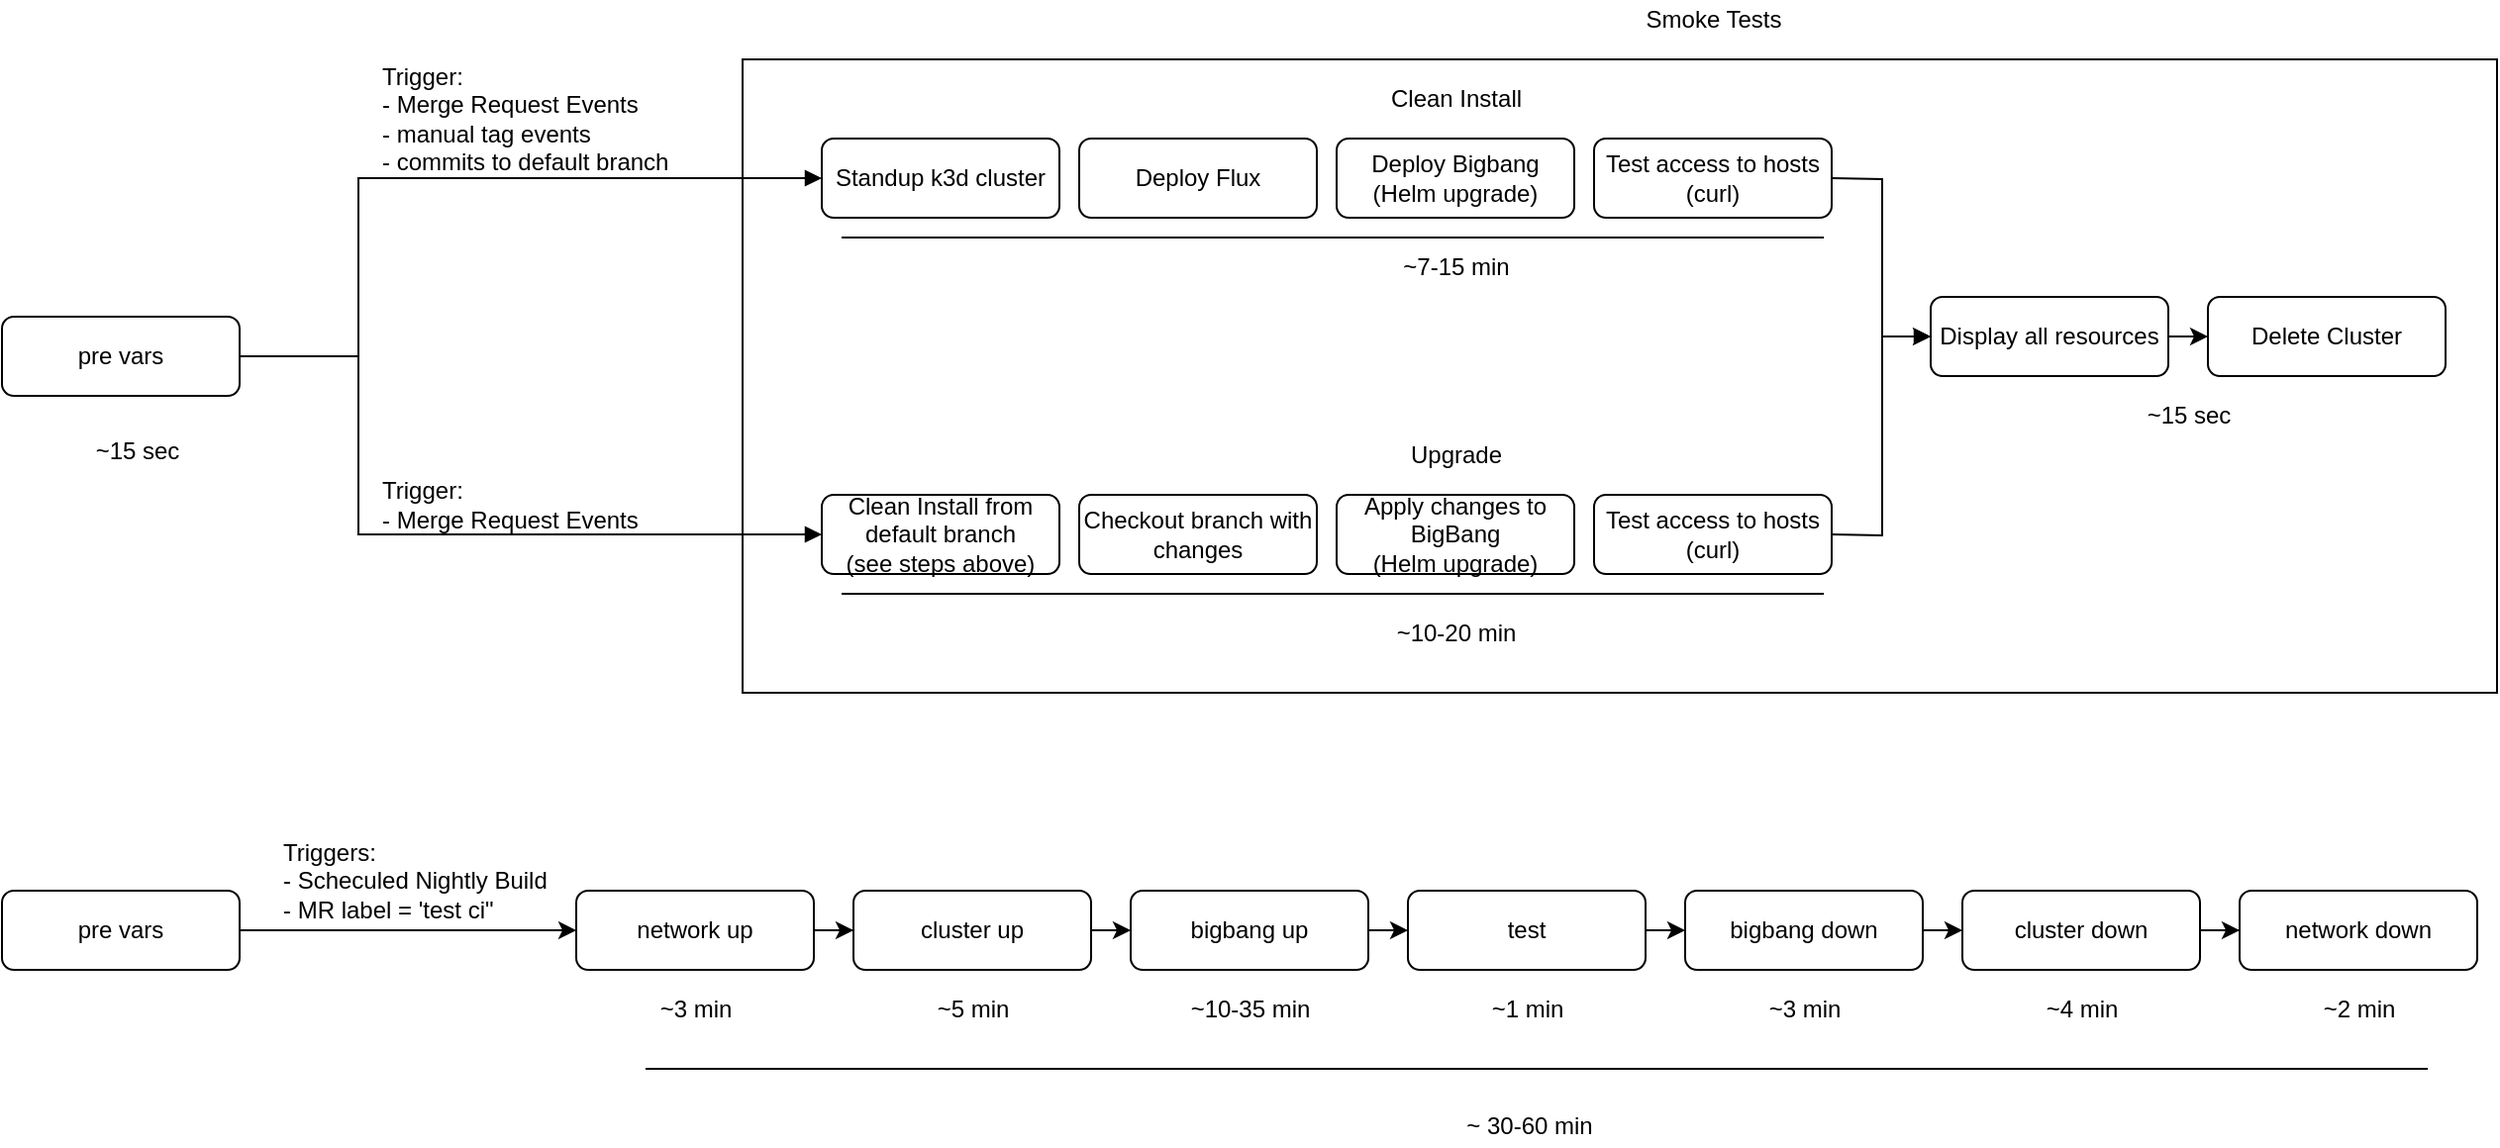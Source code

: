 <mxfile version="12.9.9" type="device" pages="2"><diagram id="C5RBs43oDa-KdzZeNtuy" name="BB pipelines"><mxGraphModel dx="1702" dy="1194" grid="1" gridSize="10" guides="1" tooltips="1" connect="1" arrows="1" fold="1" page="1" pageScale="1" pageWidth="827" pageHeight="1169" math="0" shadow="0"><root><mxCell id="WIyWlLk6GJQsqaUBKTNV-0"/><mxCell id="WIyWlLk6GJQsqaUBKTNV-1" parent="WIyWlLk6GJQsqaUBKTNV-0"/><mxCell id="q4ikvxy19cz3KCJeKP3J-23" style="edgeStyle=orthogonalEdgeStyle;rounded=0;orthogonalLoop=1;jettySize=auto;html=1;exitX=1;exitY=0.5;exitDx=0;exitDy=0;entryX=0;entryY=0.5;entryDx=0;entryDy=0;" edge="1" parent="WIyWlLk6GJQsqaUBKTNV-1" target="q4ikvxy19cz3KCJeKP3J-19"><mxGeometry relative="1" as="geometry"><mxPoint x="964" y="320" as="sourcePoint"/></mxGeometry></mxCell><mxCell id="q4ikvxy19cz3KCJeKP3J-0" value="" style="rounded=0;whiteSpace=wrap;html=1;gradientColor=#ffffff;fillColor=none;" vertex="1" parent="WIyWlLk6GJQsqaUBKTNV-1"><mxGeometry x="414" y="80" width="886" height="320" as="geometry"/></mxCell><mxCell id="q4ikvxy19cz3KCJeKP3J-75" style="edgeStyle=orthogonalEdgeStyle;rounded=0;orthogonalLoop=1;jettySize=auto;html=1;entryX=0;entryY=0.5;entryDx=0;entryDy=0;endArrow=block;endFill=1;" edge="1" parent="WIyWlLk6GJQsqaUBKTNV-1" target="WIyWlLk6GJQsqaUBKTNV-7"><mxGeometry relative="1" as="geometry"><mxPoint x="160" y="230" as="sourcePoint"/><Array as="points"><mxPoint x="220" y="230"/><mxPoint x="220" y="140"/></Array></mxGeometry></mxCell><mxCell id="q4ikvxy19cz3KCJeKP3J-76" style="edgeStyle=orthogonalEdgeStyle;rounded=0;orthogonalLoop=1;jettySize=auto;html=1;exitX=1;exitY=0.5;exitDx=0;exitDy=0;entryX=0;entryY=0.5;entryDx=0;entryDy=0;endArrow=block;endFill=1;" edge="1" parent="WIyWlLk6GJQsqaUBKTNV-1" source="WIyWlLk6GJQsqaUBKTNV-3" target="q4ikvxy19cz3KCJeKP3J-10"><mxGeometry relative="1" as="geometry"><Array as="points"><mxPoint x="220" y="230"/><mxPoint x="220" y="320"/></Array></mxGeometry></mxCell><mxCell id="WIyWlLk6GJQsqaUBKTNV-3" value="pre vars" style="rounded=1;whiteSpace=wrap;html=1;fontSize=12;glass=0;strokeWidth=1;shadow=0;" parent="WIyWlLk6GJQsqaUBKTNV-1" vertex="1"><mxGeometry x="40" y="210" width="120" height="40" as="geometry"/></mxCell><mxCell id="WIyWlLk6GJQsqaUBKTNV-7" value="Standup k3d cluster" style="rounded=1;whiteSpace=wrap;html=1;fontSize=12;glass=0;strokeWidth=1;shadow=0;" parent="WIyWlLk6GJQsqaUBKTNV-1" vertex="1"><mxGeometry x="454" y="120" width="120" height="40" as="geometry"/></mxCell><mxCell id="q4ikvxy19cz3KCJeKP3J-1" value="Clean Install" style="text;html=1;align=center;verticalAlign=middle;resizable=0;points=[];autosize=1;" vertex="1" parent="WIyWlLk6GJQsqaUBKTNV-1"><mxGeometry x="734" y="90" width="80" height="20" as="geometry"/></mxCell><mxCell id="q4ikvxy19cz3KCJeKP3J-2" value="Deploy Flux" style="rounded=1;whiteSpace=wrap;html=1;fontSize=12;glass=0;strokeWidth=1;shadow=0;" vertex="1" parent="WIyWlLk6GJQsqaUBKTNV-1"><mxGeometry x="584" y="120" width="120" height="40" as="geometry"/></mxCell><mxCell id="q4ikvxy19cz3KCJeKP3J-3" value="Deploy Bigbang&lt;br&gt;(Helm upgrade)" style="rounded=1;whiteSpace=wrap;html=1;fontSize=12;glass=0;strokeWidth=1;shadow=0;" vertex="1" parent="WIyWlLk6GJQsqaUBKTNV-1"><mxGeometry x="714" y="120" width="120" height="40" as="geometry"/></mxCell><mxCell id="q4ikvxy19cz3KCJeKP3J-4" value="Test access to hosts (curl)" style="rounded=1;whiteSpace=wrap;html=1;fontSize=12;glass=0;strokeWidth=1;shadow=0;" vertex="1" parent="WIyWlLk6GJQsqaUBKTNV-1"><mxGeometry x="844" y="120" width="120" height="40" as="geometry"/></mxCell><mxCell id="q4ikvxy19cz3KCJeKP3J-74" style="edgeStyle=orthogonalEdgeStyle;rounded=0;orthogonalLoop=1;jettySize=auto;html=1;exitX=1;exitY=0.5;exitDx=0;exitDy=0;entryX=0;entryY=0.5;entryDx=0;entryDy=0;endArrow=block;endFill=1;" edge="1" parent="WIyWlLk6GJQsqaUBKTNV-1" target="q4ikvxy19cz3KCJeKP3J-19"><mxGeometry relative="1" as="geometry"><mxPoint x="964" y="140" as="sourcePoint"/></mxGeometry></mxCell><mxCell id="q4ikvxy19cz3KCJeKP3J-10" value="Clean Install from default branch &lt;br&gt;(see steps above)" style="rounded=1;whiteSpace=wrap;html=1;fontSize=12;glass=0;strokeWidth=1;shadow=0;" vertex="1" parent="WIyWlLk6GJQsqaUBKTNV-1"><mxGeometry x="454" y="300" width="120" height="40" as="geometry"/></mxCell><mxCell id="q4ikvxy19cz3KCJeKP3J-11" value="Upgrade" style="text;html=1;align=center;verticalAlign=middle;resizable=0;points=[];autosize=1;" vertex="1" parent="WIyWlLk6GJQsqaUBKTNV-1"><mxGeometry x="744" y="270" width="60" height="20" as="geometry"/></mxCell><mxCell id="q4ikvxy19cz3KCJeKP3J-12" value="Checkout branch with changes" style="rounded=1;whiteSpace=wrap;html=1;fontSize=12;glass=0;strokeWidth=1;shadow=0;" vertex="1" parent="WIyWlLk6GJQsqaUBKTNV-1"><mxGeometry x="584" y="300" width="120" height="40" as="geometry"/></mxCell><mxCell id="q4ikvxy19cz3KCJeKP3J-13" value="Apply changes to BigBang&lt;br&gt;(Helm upgrade)" style="rounded=1;whiteSpace=wrap;html=1;fontSize=12;glass=0;strokeWidth=1;shadow=0;" vertex="1" parent="WIyWlLk6GJQsqaUBKTNV-1"><mxGeometry x="714" y="300" width="120" height="40" as="geometry"/></mxCell><mxCell id="q4ikvxy19cz3KCJeKP3J-14" value="Test access to hosts (curl)" style="rounded=1;whiteSpace=wrap;html=1;fontSize=12;glass=0;strokeWidth=1;shadow=0;" vertex="1" parent="WIyWlLk6GJQsqaUBKTNV-1"><mxGeometry x="844" y="300" width="120" height="40" as="geometry"/></mxCell><mxCell id="q4ikvxy19cz3KCJeKP3J-70" style="edgeStyle=orthogonalEdgeStyle;rounded=0;orthogonalLoop=1;jettySize=auto;html=1;exitX=1;exitY=0.5;exitDx=0;exitDy=0;entryX=0;entryY=0.5;entryDx=0;entryDy=0;" edge="1" parent="WIyWlLk6GJQsqaUBKTNV-1" source="q4ikvxy19cz3KCJeKP3J-19" target="q4ikvxy19cz3KCJeKP3J-20"><mxGeometry relative="1" as="geometry"/></mxCell><mxCell id="q4ikvxy19cz3KCJeKP3J-19" value="Display all resources" style="rounded=1;whiteSpace=wrap;html=1;fontSize=12;glass=0;strokeWidth=1;shadow=0;" vertex="1" parent="WIyWlLk6GJQsqaUBKTNV-1"><mxGeometry x="1014" y="200" width="120" height="40" as="geometry"/></mxCell><mxCell id="q4ikvxy19cz3KCJeKP3J-20" value="Delete Cluster" style="rounded=1;whiteSpace=wrap;html=1;fontSize=12;glass=0;strokeWidth=1;shadow=0;" vertex="1" parent="WIyWlLk6GJQsqaUBKTNV-1"><mxGeometry x="1154" y="200" width="120" height="40" as="geometry"/></mxCell><mxCell id="q4ikvxy19cz3KCJeKP3J-49" style="edgeStyle=orthogonalEdgeStyle;rounded=0;orthogonalLoop=1;jettySize=auto;html=1;entryX=0;entryY=0.5;entryDx=0;entryDy=0;" edge="1" parent="WIyWlLk6GJQsqaUBKTNV-1" source="q4ikvxy19cz3KCJeKP3J-28" target="q4ikvxy19cz3KCJeKP3J-31"><mxGeometry relative="1" as="geometry"/></mxCell><mxCell id="q4ikvxy19cz3KCJeKP3J-28" value="pre vars" style="rounded=1;whiteSpace=wrap;html=1;fontSize=12;glass=0;strokeWidth=1;shadow=0;" vertex="1" parent="WIyWlLk6GJQsqaUBKTNV-1"><mxGeometry x="40" y="500" width="120" height="40" as="geometry"/></mxCell><mxCell id="q4ikvxy19cz3KCJeKP3J-68" style="edgeStyle=orthogonalEdgeStyle;rounded=0;orthogonalLoop=1;jettySize=auto;html=1;entryX=0;entryY=0.5;entryDx=0;entryDy=0;" edge="1" parent="WIyWlLk6GJQsqaUBKTNV-1" source="q4ikvxy19cz3KCJeKP3J-31" target="q4ikvxy19cz3KCJeKP3J-33"><mxGeometry relative="1" as="geometry"/></mxCell><mxCell id="q4ikvxy19cz3KCJeKP3J-31" value="network up" style="rounded=1;whiteSpace=wrap;html=1;fontSize=12;glass=0;strokeWidth=1;shadow=0;" vertex="1" parent="WIyWlLk6GJQsqaUBKTNV-1"><mxGeometry x="330" y="500" width="120" height="40" as="geometry"/></mxCell><mxCell id="q4ikvxy19cz3KCJeKP3J-63" style="edgeStyle=orthogonalEdgeStyle;rounded=0;orthogonalLoop=1;jettySize=auto;html=1;exitX=1;exitY=0.5;exitDx=0;exitDy=0;entryX=0;entryY=0.5;entryDx=0;entryDy=0;" edge="1" parent="WIyWlLk6GJQsqaUBKTNV-1" source="q4ikvxy19cz3KCJeKP3J-33" target="q4ikvxy19cz3KCJeKP3J-34"><mxGeometry relative="1" as="geometry"/></mxCell><mxCell id="q4ikvxy19cz3KCJeKP3J-33" value="cluster up" style="rounded=1;whiteSpace=wrap;html=1;fontSize=12;glass=0;strokeWidth=1;shadow=0;" vertex="1" parent="WIyWlLk6GJQsqaUBKTNV-1"><mxGeometry x="470" y="500" width="120" height="40" as="geometry"/></mxCell><mxCell id="q4ikvxy19cz3KCJeKP3J-64" style="edgeStyle=orthogonalEdgeStyle;rounded=0;orthogonalLoop=1;jettySize=auto;html=1;exitX=1;exitY=0.5;exitDx=0;exitDy=0;entryX=0;entryY=0.5;entryDx=0;entryDy=0;" edge="1" parent="WIyWlLk6GJQsqaUBKTNV-1" source="q4ikvxy19cz3KCJeKP3J-34" target="q4ikvxy19cz3KCJeKP3J-35"><mxGeometry relative="1" as="geometry"/></mxCell><mxCell id="q4ikvxy19cz3KCJeKP3J-34" value="bigbang up" style="rounded=1;whiteSpace=wrap;html=1;fontSize=12;glass=0;strokeWidth=1;shadow=0;" vertex="1" parent="WIyWlLk6GJQsqaUBKTNV-1"><mxGeometry x="610" y="500" width="120" height="40" as="geometry"/></mxCell><mxCell id="q4ikvxy19cz3KCJeKP3J-69" style="edgeStyle=orthogonalEdgeStyle;rounded=0;orthogonalLoop=1;jettySize=auto;html=1;exitX=1;exitY=0.5;exitDx=0;exitDy=0;entryX=0;entryY=0.5;entryDx=0;entryDy=0;" edge="1" parent="WIyWlLk6GJQsqaUBKTNV-1" source="q4ikvxy19cz3KCJeKP3J-35" target="q4ikvxy19cz3KCJeKP3J-36"><mxGeometry relative="1" as="geometry"/></mxCell><mxCell id="q4ikvxy19cz3KCJeKP3J-35" value="test" style="rounded=1;whiteSpace=wrap;html=1;fontSize=12;glass=0;strokeWidth=1;shadow=0;" vertex="1" parent="WIyWlLk6GJQsqaUBKTNV-1"><mxGeometry x="750" y="500" width="120" height="40" as="geometry"/></mxCell><mxCell id="q4ikvxy19cz3KCJeKP3J-66" style="edgeStyle=orthogonalEdgeStyle;rounded=0;orthogonalLoop=1;jettySize=auto;html=1;exitX=1;exitY=0.5;exitDx=0;exitDy=0;entryX=0;entryY=0.5;entryDx=0;entryDy=0;" edge="1" parent="WIyWlLk6GJQsqaUBKTNV-1" source="q4ikvxy19cz3KCJeKP3J-36" target="q4ikvxy19cz3KCJeKP3J-38"><mxGeometry relative="1" as="geometry"/></mxCell><mxCell id="q4ikvxy19cz3KCJeKP3J-36" value="bigbang down" style="rounded=1;whiteSpace=wrap;html=1;fontSize=12;glass=0;strokeWidth=1;shadow=0;" vertex="1" parent="WIyWlLk6GJQsqaUBKTNV-1"><mxGeometry x="890" y="500" width="120" height="40" as="geometry"/></mxCell><mxCell id="q4ikvxy19cz3KCJeKP3J-67" style="edgeStyle=orthogonalEdgeStyle;rounded=0;orthogonalLoop=1;jettySize=auto;html=1;exitX=1;exitY=0.5;exitDx=0;exitDy=0;" edge="1" parent="WIyWlLk6GJQsqaUBKTNV-1" source="q4ikvxy19cz3KCJeKP3J-38" target="q4ikvxy19cz3KCJeKP3J-39"><mxGeometry relative="1" as="geometry"/></mxCell><mxCell id="q4ikvxy19cz3KCJeKP3J-38" value="cluster down" style="rounded=1;whiteSpace=wrap;html=1;fontSize=12;glass=0;strokeWidth=1;shadow=0;" vertex="1" parent="WIyWlLk6GJQsqaUBKTNV-1"><mxGeometry x="1030" y="500" width="120" height="40" as="geometry"/></mxCell><mxCell id="q4ikvxy19cz3KCJeKP3J-39" value="network down" style="rounded=1;whiteSpace=wrap;html=1;fontSize=12;glass=0;strokeWidth=1;shadow=0;" vertex="1" parent="WIyWlLk6GJQsqaUBKTNV-1"><mxGeometry x="1170" y="500" width="120" height="40" as="geometry"/></mxCell><mxCell id="q4ikvxy19cz3KCJeKP3J-40" value="~15 sec" style="text;html=1;align=center;verticalAlign=middle;resizable=0;points=[];autosize=1;" vertex="1" parent="WIyWlLk6GJQsqaUBKTNV-1"><mxGeometry x="78" y="268" width="60" height="20" as="geometry"/></mxCell><mxCell id="q4ikvxy19cz3KCJeKP3J-41" value="~7-15 min" style="text;html=1;align=center;verticalAlign=middle;resizable=0;points=[];autosize=1;" vertex="1" parent="WIyWlLk6GJQsqaUBKTNV-1"><mxGeometry x="739" y="175" width="70" height="20" as="geometry"/></mxCell><mxCell id="q4ikvxy19cz3KCJeKP3J-44" value="~10-20 min" style="text;html=1;align=center;verticalAlign=middle;resizable=0;points=[];autosize=1;" vertex="1" parent="WIyWlLk6GJQsqaUBKTNV-1"><mxGeometry x="734" y="360" width="80" height="20" as="geometry"/></mxCell><mxCell id="q4ikvxy19cz3KCJeKP3J-45" value="~15 sec" style="text;html=1;align=center;verticalAlign=middle;resizable=0;points=[];autosize=1;" vertex="1" parent="WIyWlLk6GJQsqaUBKTNV-1"><mxGeometry x="1114" y="250" width="60" height="20" as="geometry"/></mxCell><mxCell id="q4ikvxy19cz3KCJeKP3J-50" value="Triggers:&lt;br&gt;- Scheculed Nightly Build&lt;br&gt;- MR label = 'test ci&quot;" style="text;html=1;align=left;verticalAlign=middle;resizable=0;points=[];autosize=1;" vertex="1" parent="WIyWlLk6GJQsqaUBKTNV-1"><mxGeometry x="180" y="470" width="150" height="50" as="geometry"/></mxCell><mxCell id="q4ikvxy19cz3KCJeKP3J-51" value="~3 min" style="text;html=1;align=center;verticalAlign=middle;resizable=0;points=[];autosize=1;" vertex="1" parent="WIyWlLk6GJQsqaUBKTNV-1"><mxGeometry x="365" y="550" width="50" height="20" as="geometry"/></mxCell><mxCell id="q4ikvxy19cz3KCJeKP3J-52" value="~5 min" style="text;html=1;align=center;verticalAlign=middle;resizable=0;points=[];autosize=1;" vertex="1" parent="WIyWlLk6GJQsqaUBKTNV-1"><mxGeometry x="505" y="550" width="50" height="20" as="geometry"/></mxCell><mxCell id="q4ikvxy19cz3KCJeKP3J-53" value="~10-35 min" style="text;html=1;align=center;verticalAlign=middle;resizable=0;points=[];autosize=1;" vertex="1" parent="WIyWlLk6GJQsqaUBKTNV-1"><mxGeometry x="630" y="550" width="80" height="20" as="geometry"/></mxCell><mxCell id="q4ikvxy19cz3KCJeKP3J-54" value="~1 min" style="text;html=1;align=center;verticalAlign=middle;resizable=0;points=[];autosize=1;" vertex="1" parent="WIyWlLk6GJQsqaUBKTNV-1"><mxGeometry x="785" y="550" width="50" height="20" as="geometry"/></mxCell><mxCell id="q4ikvxy19cz3KCJeKP3J-55" value="~3 min" style="text;html=1;align=center;verticalAlign=middle;resizable=0;points=[];autosize=1;" vertex="1" parent="WIyWlLk6GJQsqaUBKTNV-1"><mxGeometry x="925" y="550" width="50" height="20" as="geometry"/></mxCell><mxCell id="q4ikvxy19cz3KCJeKP3J-56" value="~4 min" style="text;html=1;align=center;verticalAlign=middle;resizable=0;points=[];autosize=1;" vertex="1" parent="WIyWlLk6GJQsqaUBKTNV-1"><mxGeometry x="1065" y="550" width="50" height="20" as="geometry"/></mxCell><mxCell id="q4ikvxy19cz3KCJeKP3J-57" value="~2 min" style="text;html=1;align=center;verticalAlign=middle;resizable=0;points=[];autosize=1;" vertex="1" parent="WIyWlLk6GJQsqaUBKTNV-1"><mxGeometry x="1205" y="550" width="50" height="20" as="geometry"/></mxCell><mxCell id="q4ikvxy19cz3KCJeKP3J-58" value="" style="endArrow=none;html=1;" edge="1" parent="WIyWlLk6GJQsqaUBKTNV-1"><mxGeometry width="50" height="50" relative="1" as="geometry"><mxPoint x="365" y="590" as="sourcePoint"/><mxPoint x="1265" y="590" as="targetPoint"/></mxGeometry></mxCell><mxCell id="q4ikvxy19cz3KCJeKP3J-59" value="~ 30-60 min" style="text;html=1;align=center;verticalAlign=middle;resizable=0;points=[];autosize=1;" vertex="1" parent="WIyWlLk6GJQsqaUBKTNV-1"><mxGeometry x="771" y="609" width="80" height="20" as="geometry"/></mxCell><mxCell id="q4ikvxy19cz3KCJeKP3J-71" value="" style="endArrow=none;html=1;" edge="1" parent="WIyWlLk6GJQsqaUBKTNV-1"><mxGeometry width="50" height="50" relative="1" as="geometry"><mxPoint x="464" y="170" as="sourcePoint"/><mxPoint x="960" y="170" as="targetPoint"/></mxGeometry></mxCell><mxCell id="q4ikvxy19cz3KCJeKP3J-72" value="" style="endArrow=none;html=1;" edge="1" parent="WIyWlLk6GJQsqaUBKTNV-1"><mxGeometry width="50" height="50" relative="1" as="geometry"><mxPoint x="464" y="350" as="sourcePoint"/><mxPoint x="960" y="350" as="targetPoint"/></mxGeometry></mxCell><mxCell id="q4ikvxy19cz3KCJeKP3J-73" value="Smoke Tests" style="text;html=1;align=center;verticalAlign=middle;resizable=0;points=[];autosize=1;" vertex="1" parent="WIyWlLk6GJQsqaUBKTNV-1"><mxGeometry x="864" y="50" width="80" height="20" as="geometry"/></mxCell><mxCell id="DglWMqC5JLds7FRCfuj--0" value="Trigger: &lt;br&gt;&lt;div&gt;&lt;span&gt;- Merge Request Events&lt;/span&gt;&lt;/div&gt;&lt;div&gt;&lt;span&gt;- manual tag events&lt;/span&gt;&lt;/div&gt;&lt;div&gt;&lt;span&gt;- commits to default branch&lt;/span&gt;&lt;/div&gt;" style="text;html=1;align=left;verticalAlign=middle;resizable=0;points=[];autosize=1;" vertex="1" parent="WIyWlLk6GJQsqaUBKTNV-1"><mxGeometry x="230" y="80" width="160" height="60" as="geometry"/></mxCell><mxCell id="Ylvqfj3AuBN2sV6beOVB-0" value="Trigger: &lt;br&gt;&lt;div&gt;&lt;span&gt;- Merge Request Events&lt;/span&gt;&lt;/div&gt;" style="text;html=1;align=left;verticalAlign=middle;resizable=0;points=[];autosize=1;" vertex="1" parent="WIyWlLk6GJQsqaUBKTNV-1"><mxGeometry x="230" y="290" width="140" height="30" as="geometry"/></mxCell></root></mxGraphModel></diagram><diagram id="7LAne4oA9n-VVIV32Hwe" name="Package pipeline"><mxGraphModel dx="1475" dy="1035" grid="1" gridSize="10" guides="1" tooltips="1" connect="1" arrows="1" fold="1" page="1" pageScale="1" pageWidth="850" pageHeight="1100" math="0" shadow="0"><root><mxCell id="Q0t33aY28oETawUWiqpC-0"/><mxCell id="Q0t33aY28oETawUWiqpC-1" parent="Q0t33aY28oETawUWiqpC-0"/><mxCell id="2Pqz9M0yyAJN01-8azh8-0" value="configuration validation" style="rounded=1;whiteSpace=wrap;html=1;fontSize=12;glass=0;strokeWidth=1;shadow=0;" vertex="1" parent="Q0t33aY28oETawUWiqpC-1"><mxGeometry x="40" y="385" width="120" height="40" as="geometry"/></mxCell><mxCell id="2Pqz9M0yyAJN01-8azh8-1" style="edgeStyle=orthogonalEdgeStyle;rounded=0;orthogonalLoop=1;jettySize=auto;html=1;exitX=1;exitY=0.5;exitDx=0;exitDy=0;entryX=0;entryY=0.5;entryDx=0;entryDy=0;" edge="1" parent="Q0t33aY28oETawUWiqpC-1" source="2Pqz9M0yyAJN01-8azh8-15" target="2Pqz9M0yyAJN01-8azh8-17"><mxGeometry relative="1" as="geometry"/></mxCell><mxCell id="2Pqz9M0yyAJN01-8azh8-2" value="" style="rounded=0;whiteSpace=wrap;html=1;gradientColor=#ffffff;fillColor=none;" vertex="1" parent="Q0t33aY28oETawUWiqpC-1"><mxGeometry x="450" y="260" width="890" height="320" as="geometry"/></mxCell><mxCell id="2Pqz9M0yyAJN01-8azh8-3" style="edgeStyle=orthogonalEdgeStyle;rounded=0;orthogonalLoop=1;jettySize=auto;html=1;entryX=0;entryY=0.5;entryDx=0;entryDy=0;endArrow=block;endFill=1;exitX=1;exitY=0.5;exitDx=0;exitDy=0;" edge="1" parent="Q0t33aY28oETawUWiqpC-1" source="2Pqz9M0yyAJN01-8azh8-0" target="2Pqz9M0yyAJN01-8azh8-5"><mxGeometry relative="1" as="geometry"><mxPoint x="190.0" y="405" as="sourcePoint"/><Array as="points"><mxPoint x="220" y="405"/><mxPoint x="220" y="320"/></Array></mxGeometry></mxCell><mxCell id="2Pqz9M0yyAJN01-8azh8-4" style="edgeStyle=orthogonalEdgeStyle;rounded=0;orthogonalLoop=1;jettySize=auto;html=1;exitX=1;exitY=0.5;exitDx=0;exitDy=0;entryX=0;entryY=0.5;entryDx=0;entryDy=0;endArrow=block;endFill=1;" edge="1" parent="Q0t33aY28oETawUWiqpC-1" source="2Pqz9M0yyAJN01-8azh8-0" target="2Pqz9M0yyAJN01-8azh8-11"><mxGeometry relative="1" as="geometry"><mxPoint x="190.0" y="405" as="sourcePoint"/><Array as="points"><mxPoint x="220" y="405"/><mxPoint x="220" y="500"/></Array></mxGeometry></mxCell><mxCell id="2Pqz9M0yyAJN01-8azh8-5" value="Standup k3d cluster" style="rounded=1;whiteSpace=wrap;html=1;fontSize=12;glass=0;strokeWidth=1;shadow=0;" vertex="1" parent="Q0t33aY28oETawUWiqpC-1"><mxGeometry x="490" y="300" width="120" height="40" as="geometry"/></mxCell><mxCell id="2Pqz9M0yyAJN01-8azh8-6" value="Clean Install" style="text;html=1;align=center;verticalAlign=middle;resizable=0;points=[];autosize=1;" vertex="1" parent="Q0t33aY28oETawUWiqpC-1"><mxGeometry x="770" y="270" width="80" height="20" as="geometry"/></mxCell><mxCell id="2Pqz9M0yyAJN01-8azh8-7" value="Install Dependencies" style="rounded=1;whiteSpace=wrap;html=1;fontSize=12;glass=0;strokeWidth=1;shadow=0;" vertex="1" parent="Q0t33aY28oETawUWiqpC-1"><mxGeometry x="620" y="300" width="120" height="40" as="geometry"/></mxCell><mxCell id="2Pqz9M0yyAJN01-8azh8-8" value="Install Package" style="rounded=1;whiteSpace=wrap;html=1;fontSize=12;glass=0;strokeWidth=1;shadow=0;" vertex="1" parent="Q0t33aY28oETawUWiqpC-1"><mxGeometry x="750" y="300" width="120" height="40" as="geometry"/></mxCell><mxCell id="2Pqz9M0yyAJN01-8azh8-9" style="edgeStyle=orthogonalEdgeStyle;rounded=0;orthogonalLoop=1;jettySize=auto;html=1;exitX=1;exitY=0.5;exitDx=0;exitDy=0;entryX=0;entryY=0.5;entryDx=0;entryDy=0;endArrow=block;endFill=1;" edge="1" parent="Q0t33aY28oETawUWiqpC-1" source="2Pqz9M0yyAJN01-8azh8-10" target="2Pqz9M0yyAJN01-8azh8-17"><mxGeometry relative="1" as="geometry"/></mxCell><mxCell id="2Pqz9M0yyAJN01-8azh8-10" value="Helm tests: Cypress and script based" style="rounded=1;whiteSpace=wrap;html=1;fontSize=12;glass=0;strokeWidth=1;shadow=0;" vertex="1" parent="Q0t33aY28oETawUWiqpC-1"><mxGeometry x="880" y="300" width="120" height="40" as="geometry"/></mxCell><mxCell id="2Pqz9M0yyAJN01-8azh8-11" value="Clean Install from default branch &lt;br&gt;(see steps above)" style="rounded=1;whiteSpace=wrap;html=1;fontSize=12;glass=0;strokeWidth=1;shadow=0;" vertex="1" parent="Q0t33aY28oETawUWiqpC-1"><mxGeometry x="490" y="480" width="120" height="40" as="geometry"/></mxCell><mxCell id="2Pqz9M0yyAJN01-8azh8-12" value="Upgrade" style="text;html=1;align=center;verticalAlign=middle;resizable=0;points=[];autosize=1;" vertex="1" parent="Q0t33aY28oETawUWiqpC-1"><mxGeometry x="780" y="450" width="60" height="20" as="geometry"/></mxCell><mxCell id="2Pqz9M0yyAJN01-8azh8-13" value="Checkout branch with changes" style="rounded=1;whiteSpace=wrap;html=1;fontSize=12;glass=0;strokeWidth=1;shadow=0;" vertex="1" parent="Q0t33aY28oETawUWiqpC-1"><mxGeometry x="620" y="480" width="120" height="40" as="geometry"/></mxCell><mxCell id="2Pqz9M0yyAJN01-8azh8-14" value="Apply changes to package deployment" style="rounded=1;whiteSpace=wrap;html=1;fontSize=12;glass=0;strokeWidth=1;shadow=0;" vertex="1" parent="Q0t33aY28oETawUWiqpC-1"><mxGeometry x="750" y="480" width="120" height="40" as="geometry"/></mxCell><mxCell id="2Pqz9M0yyAJN01-8azh8-15" value="Helm tests: Cypress and script based" style="rounded=1;whiteSpace=wrap;html=1;fontSize=12;glass=0;strokeWidth=1;shadow=0;" vertex="1" parent="Q0t33aY28oETawUWiqpC-1"><mxGeometry x="880" y="480" width="120" height="40" as="geometry"/></mxCell><mxCell id="2Pqz9M0yyAJN01-8azh8-16" style="edgeStyle=orthogonalEdgeStyle;rounded=0;orthogonalLoop=1;jettySize=auto;html=1;exitX=1;exitY=0.5;exitDx=0;exitDy=0;entryX=0;entryY=0.5;entryDx=0;entryDy=0;" edge="1" parent="Q0t33aY28oETawUWiqpC-1" source="2Pqz9M0yyAJN01-8azh8-17" target="2Pqz9M0yyAJN01-8azh8-18"><mxGeometry relative="1" as="geometry"/></mxCell><mxCell id="2Pqz9M0yyAJN01-8azh8-17" value="Display all resources" style="rounded=1;whiteSpace=wrap;html=1;fontSize=12;glass=0;strokeWidth=1;shadow=0;" vertex="1" parent="Q0t33aY28oETawUWiqpC-1"><mxGeometry x="1050" y="380" width="120" height="40" as="geometry"/></mxCell><mxCell id="2Pqz9M0yyAJN01-8azh8-18" value="Delete Cluster" style="rounded=1;whiteSpace=wrap;html=1;fontSize=12;glass=0;strokeWidth=1;shadow=0;" vertex="1" parent="Q0t33aY28oETawUWiqpC-1"><mxGeometry x="1190" y="380" width="120" height="40" as="geometry"/></mxCell><mxCell id="2Pqz9M0yyAJN01-8azh8-19" value="Trigger: &lt;br&gt;&lt;div&gt;&lt;span&gt;- Merge Request Events&lt;/span&gt;&lt;/div&gt;&lt;div&gt;&lt;span&gt;- manual tag events&lt;/span&gt;&lt;/div&gt;&lt;div&gt;&lt;span&gt;- commits to default branch&lt;/span&gt;&lt;/div&gt;" style="text;html=1;align=left;verticalAlign=middle;resizable=0;points=[];autosize=1;" vertex="1" parent="Q0t33aY28oETawUWiqpC-1"><mxGeometry x="250" y="250" width="160" height="60" as="geometry"/></mxCell><mxCell id="2Pqz9M0yyAJN01-8azh8-20" value="Package Tests" style="text;html=1;align=center;verticalAlign=middle;resizable=0;points=[];autosize=1;" vertex="1" parent="Q0t33aY28oETawUWiqpC-1"><mxGeometry x="846" y="230" width="90" height="20" as="geometry"/></mxCell><mxCell id="V-seSF3Jma1ki8dm01kf-0" value="~ 1 min" style="text;html=1;align=center;verticalAlign=middle;resizable=0;points=[];autosize=1;" vertex="1" parent="Q0t33aY28oETawUWiqpC-1"><mxGeometry x="70" y="430" width="60" height="20" as="geometry"/></mxCell><mxCell id="V-seSF3Jma1ki8dm01kf-1" value="~ 1 min" style="text;html=1;align=center;verticalAlign=middle;resizable=0;points=[];autosize=1;" vertex="1" parent="Q0t33aY28oETawUWiqpC-1"><mxGeometry x="520" y="350" width="60" height="20" as="geometry"/></mxCell><mxCell id="V-seSF3Jma1ki8dm01kf-2" value="~ 0-2 min" style="text;html=1;align=center;verticalAlign=middle;resizable=0;points=[];autosize=1;" vertex="1" parent="Q0t33aY28oETawUWiqpC-1"><mxGeometry x="645" y="350" width="70" height="20" as="geometry"/></mxCell><mxCell id="V-seSF3Jma1ki8dm01kf-3" value="~ 1-5 min" style="text;html=1;align=center;verticalAlign=middle;resizable=0;points=[];autosize=1;" vertex="1" parent="Q0t33aY28oETawUWiqpC-1"><mxGeometry x="775" y="350" width="70" height="20" as="geometry"/></mxCell><mxCell id="V-seSF3Jma1ki8dm01kf-5" value="~ 1 min" style="text;html=1;align=center;verticalAlign=middle;resizable=0;points=[];autosize=1;" vertex="1" parent="Q0t33aY28oETawUWiqpC-1"><mxGeometry x="910" y="350" width="60" height="20" as="geometry"/></mxCell><mxCell id="V-seSF3Jma1ki8dm01kf-6" value="~ 3-7 min" style="text;html=1;align=center;verticalAlign=middle;resizable=0;points=[];autosize=1;" vertex="1" parent="Q0t33aY28oETawUWiqpC-1"><mxGeometry x="510" y="530" width="70" height="20" as="geometry"/></mxCell><mxCell id="V-seSF3Jma1ki8dm01kf-7" value="~ 1 min" style="text;html=1;align=center;verticalAlign=middle;resizable=0;points=[];autosize=1;" vertex="1" parent="Q0t33aY28oETawUWiqpC-1"><mxGeometry x="910" y="530" width="60" height="20" as="geometry"/></mxCell><mxCell id="V-seSF3Jma1ki8dm01kf-8" value="~ 0 min" style="text;html=1;align=center;verticalAlign=middle;resizable=0;points=[];autosize=1;" vertex="1" parent="Q0t33aY28oETawUWiqpC-1"><mxGeometry x="650" y="530" width="60" height="20" as="geometry"/></mxCell><mxCell id="V-seSF3Jma1ki8dm01kf-9" value="~ 1-5 min" style="text;html=1;align=center;verticalAlign=middle;resizable=0;points=[];autosize=1;" vertex="1" parent="Q0t33aY28oETawUWiqpC-1"><mxGeometry x="775" y="530" width="70" height="20" as="geometry"/></mxCell><mxCell id="9riYjMfwGRvSsTch9eCA-0" value="~15 sec" style="text;html=1;align=center;verticalAlign=middle;resizable=0;points=[];autosize=1;" vertex="1" parent="Q0t33aY28oETawUWiqpC-1"><mxGeometry x="1150" y="440" width="60" height="20" as="geometry"/></mxCell><mxCell id="b24o81mvECdWOwCAAQnu-0" value="~ 4-12 min" style="text;html=1;align=center;verticalAlign=middle;resizable=0;points=[];autosize=1;" vertex="1" parent="Q0t33aY28oETawUWiqpC-1"><mxGeometry x="670" y="620" width="70" height="20" as="geometry"/></mxCell><mxCell id="b24o81mvECdWOwCAAQnu-1" value="" style="endArrow=none;html=1;" edge="1" parent="Q0t33aY28oETawUWiqpC-1"><mxGeometry width="50" height="50" relative="1" as="geometry"><mxPoint x="90" y="610" as="sourcePoint"/><mxPoint x="1330" y="610" as="targetPoint"/></mxGeometry></mxCell><mxCell id="b24o81mvECdWOwCAAQnu-2" value="Trigger: &lt;br&gt;&lt;div&gt;&lt;span&gt;- Merge Request Events&lt;/span&gt;&lt;/div&gt;" style="text;html=1;align=left;verticalAlign=middle;resizable=0;points=[];autosize=1;" vertex="1" parent="Q0t33aY28oETawUWiqpC-1"><mxGeometry x="250" y="470" width="140" height="30" as="geometry"/></mxCell></root></mxGraphModel></diagram></mxfile>
